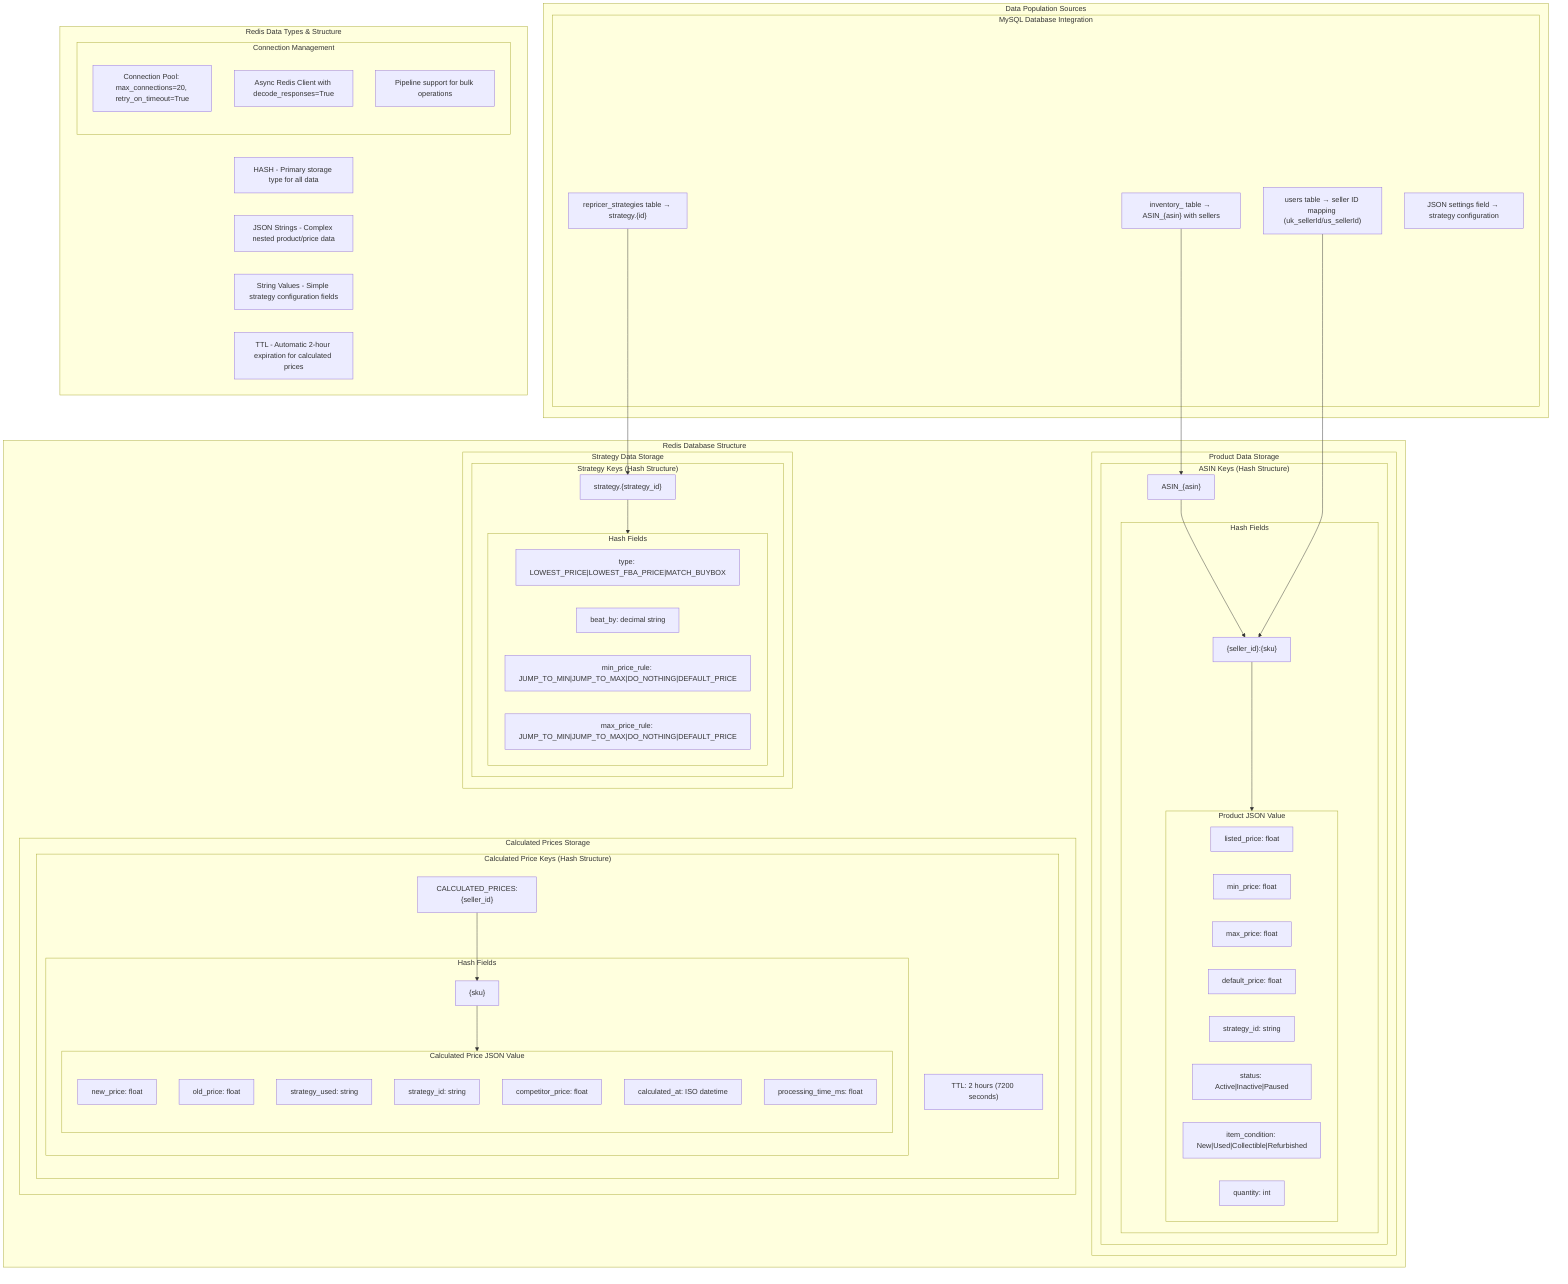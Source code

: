 graph TB
    subgraph REDIS_DATABASE["Redis Database Structure"]
        subgraph PRODUCT_DATA["Product Data Storage"]
            subgraph ASIN_KEYS["ASIN Keys (Hash Structure)"]
                ASIN_KEY["ASIN_{asin}"]
                subgraph ASIN_FIELDS["Hash Fields"]
                    SELLER_SKU_FIELD["{seller_id}:{sku}"]
                    subgraph PRODUCT_JSON["Product JSON Value"]
                        PROD_listed_price["listed_price: float"]
                        PROD_min_price["min_price: float"]
                        PROD_max_price["max_price: float"]
                        PROD_default_price["default_price: float"]
                        PROD_strategy_id["strategy_id: string"]
                        PROD_status["status: Active|Inactive|Paused"]
                        PROD_item_condition["item_condition: New|Used|Collectible|Refurbished"]
                        PROD_quantity["quantity: int"]
                    end
                end
            end
        end
        
        subgraph STRATEGY_DATA["Strategy Data Storage"]
            subgraph STRATEGY_KEYS["Strategy Keys (Hash Structure)"]
                STRATEGY_KEY["strategy.{strategy_id}"]
                subgraph STRATEGY_FIELDS["Hash Fields"]
                    STRAT_type["type: LOWEST_PRICE|LOWEST_FBA_PRICE|MATCH_BUYBOX"]
                    STRAT_beat_by["beat_by: decimal string"]
                    STRAT_min_price_rule["min_price_rule: JUMP_TO_MIN|JUMP_TO_MAX|DO_NOTHING|DEFAULT_PRICE"]
                    STRAT_max_price_rule["max_price_rule: JUMP_TO_MIN|JUMP_TO_MAX|DO_NOTHING|DEFAULT_PRICE"]
                end
            end
        end
        
        subgraph CALCULATED_PRICES["Calculated Prices Storage"]
            subgraph CALC_KEYS["Calculated Price Keys (Hash Structure)"]
                CALC_KEY["CALCULATED_PRICES:{seller_id}"]
                subgraph CALC_FIELDS["Hash Fields"]
                    CALC_SKU_FIELD["{sku}"]
                    subgraph CALC_JSON["Calculated Price JSON Value"]
                        CALC_new_price["new_price: float"]
                        CALC_old_price["old_price: float"]
                        CALC_strategy_used["strategy_used: string"]
                        CALC_strategy_id["strategy_id: string"]
                        CALC_competitor_price["competitor_price: float"]
                        CALC_calculated_at["calculated_at: ISO datetime"]
                        CALC_processing_time["processing_time_ms: float"]
                    end
                end
                CALC_TTL["TTL: 2 hours (7200 seconds)"]
            end
        end
    end
    
    subgraph DATA_SOURCES["Data Population Sources"]
        subgraph MYSQL_POPULATION["MySQL Database Integration"]
            MYSQL_STRATEGIES["repricer_strategies table → strategy.{id}"]
            MYSQL_USERS["users table → seller ID mapping (uk_sellerId/us_sellerId)"]
            MYSQL_INVENTORY["inventory_<region> table → ASIN_{asin} with sellers"]
            MYSQL_SETTINGS["JSON settings field → strategy configuration"]
        end

    end
    
    subgraph DATA_TYPES["Redis Data Types & Structure"]
        HASH_TYPE["HASH - Primary storage type for all data"]
        JSON_VALUES["JSON Strings - Complex nested product/price data"]
        STRING_VALUES["String Values - Simple strategy configuration fields"]
        TTL_MECHANISM["TTL - Automatic 2-hour expiration for calculated prices"]
        
        subgraph CONNECTION_POOLING["Connection Management"]
            POOL_CONFIG["Connection Pool: max_connections=20, retry_on_timeout=True"]
            ASYNC_REDIS["Async Redis Client with decode_responses=True"]
            PIPELINE_SUPPORT["Pipeline support for bulk operations"]
        end
    end

    %% Key Relationships
    ASIN_KEY --> SELLER_SKU_FIELD
    SELLER_SKU_FIELD --> PRODUCT_JSON
    STRATEGY_KEY --> STRATEGY_FIELDS
    CALC_KEY --> CALC_SKU_FIELD
    CALC_SKU_FIELD --> CALC_JSON
    
    MYSQL_STRATEGIES --> STRATEGY_KEY
    MYSQL_INVENTORY --> ASIN_KEY
    MYSQL_USERS --> SELLER_SKU_FIELD